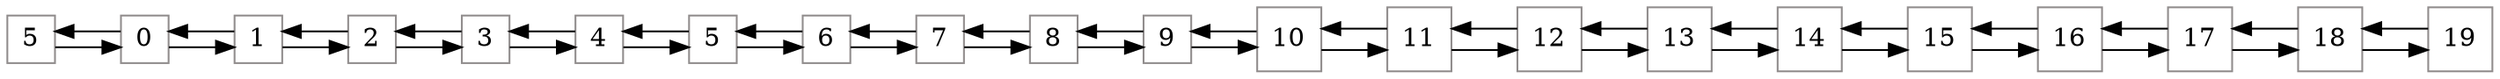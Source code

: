 digraph {
rankdir="LR";
splines=ortho;
node [shape=square , height=.1, rank = same, color="#918d8d"]
  n0x564f73c27ad0 [label="5"]
 n0x564f73c27ad0 -> n0x564f73c27aa0
 n0x564f73c27aa0 -> n0x564f73c27ad0
  n0x564f73c27aa0 [label="0"]
 n0x564f73c27aa0 -> n0x564f73c27b00
 n0x564f73c27b00 -> n0x564f73c27aa0
  n0x564f73c27b00 [label="1"]
 n0x564f73c27b00 -> n0x564f73c27b30
 n0x564f73c27b30 -> n0x564f73c27b00
  n0x564f73c27b30 [label="2"]
 n0x564f73c27b30 -> n0x564f73c27b60
 n0x564f73c27b60 -> n0x564f73c27b30
  n0x564f73c27b60 [label="3"]
 n0x564f73c27b60 -> n0x564f73c27b90
 n0x564f73c27b90 -> n0x564f73c27b60
  n0x564f73c27b90 [label="4"]
 n0x564f73c27b90 -> n0x564f73c27bc0
 n0x564f73c27bc0 -> n0x564f73c27b90
  n0x564f73c27bc0 [label="5"]
 n0x564f73c27bc0 -> n0x564f73c27bf0
 n0x564f73c27bf0 -> n0x564f73c27bc0
  n0x564f73c27bf0 [label="6"]
 n0x564f73c27bf0 -> n0x564f73c27c20
 n0x564f73c27c20 -> n0x564f73c27bf0
  n0x564f73c27c20 [label="7"]
 n0x564f73c27c20 -> n0x564f73c27c70
 n0x564f73c27c70 -> n0x564f73c27c20
  n0x564f73c27c70 [label="8"]
 n0x564f73c27c70 -> n0x564f73c27cc0
 n0x564f73c27cc0 -> n0x564f73c27c70
  n0x564f73c27cc0 [label="9"]
 n0x564f73c27cc0 -> n0x564f73c27d10
 n0x564f73c27d10 -> n0x564f73c27cc0
  n0x564f73c27d10 [label="10"]
 n0x564f73c27d10 -> n0x564f73c27d60
 n0x564f73c27d60 -> n0x564f73c27d10
  n0x564f73c27d60 [label="11"]
 n0x564f73c27d60 -> n0x564f73c27db0
 n0x564f73c27db0 -> n0x564f73c27d60
  n0x564f73c27db0 [label="12"]
 n0x564f73c27db0 -> n0x564f73c27e00
 n0x564f73c27e00 -> n0x564f73c27db0
  n0x564f73c27e00 [label="13"]
 n0x564f73c27e00 -> n0x564f73c27e50
 n0x564f73c27e50 -> n0x564f73c27e00
  n0x564f73c27e50 [label="14"]
 n0x564f73c27e50 -> n0x564f73c27ea0
 n0x564f73c27ea0 -> n0x564f73c27e50
  n0x564f73c27ea0 [label="15"]
 n0x564f73c27ea0 -> n0x564f73c27ef0
 n0x564f73c27ef0 -> n0x564f73c27ea0
  n0x564f73c27ef0 [label="16"]
 n0x564f73c27ef0 -> n0x564f73c27f40
 n0x564f73c27f40 -> n0x564f73c27ef0
  n0x564f73c27f40 [label="17"]
 n0x564f73c27f40 -> n0x564f73c27f90
 n0x564f73c27f90 -> n0x564f73c27f40
  n0x564f73c27f90 [label="18"]
 n0x564f73c27f90 -> n0x564f73c27fe0
 n0x564f73c27fe0 -> n0x564f73c27f90
  n0x564f73c27fe0 [label="19"]
}
